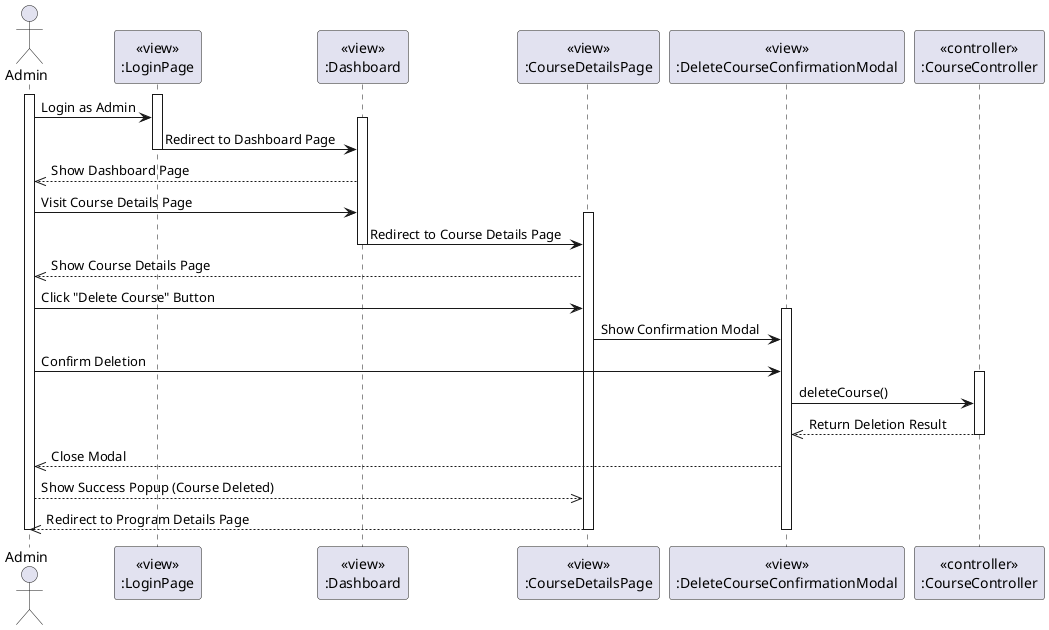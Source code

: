 @startuml DeleteCourse
actor Admin
participant LoginPageView [
  <<view>>
  :LoginPage
]

participant DashboardView [
  <<view>>
  :Dashboard
]

participant CourseDetailsView [
  <<view>>
  :CourseDetailsPage
]

participant DeleteCourseConfirmationModalView [
  <<view>>
  :DeleteCourseConfirmationModal
]

participant CourseController [
  <<controller>>
  :CourseController
]

activate Admin
activate LoginPageView
Admin -> LoginPageView: Login as Admin
activate DashboardView
LoginPageView -> DashboardView: Redirect to Dashboard Page
deactivate LoginPageView

DashboardView -->> Admin: Show Dashboard Page

Admin -> DashboardView: Visit Course Details Page
activate CourseDetailsView
DashboardView -> CourseDetailsView: Redirect to Course Details Page
deactivate DashboardView

CourseDetailsView -->> Admin: Show Course Details Page

Admin -> CourseDetailsView: Click "Delete Course" Button

activate DeleteCourseConfirmationModalView
CourseDetailsView -> DeleteCourseConfirmationModalView: Show Confirmation Modal

Admin -> DeleteCourseConfirmationModalView: Confirm Deletion

activate CourseController
DeleteCourseConfirmationModalView -> CourseController: deleteCourse()
CourseController -->> DeleteCourseConfirmationModalView: Return Deletion Result
deactivate CourseController

DeleteCourseConfirmationModalView -->> Admin: Close Modal
Admin -->> CourseDetailsView: Show Success Popup (Course Deleted)
CourseDetailsView -->> Admin: Redirect to Program Details Page

deactivate Admin
deactivate CourseDetailsView
deactivate DeleteCourseConfirmationModalView
@enduml
